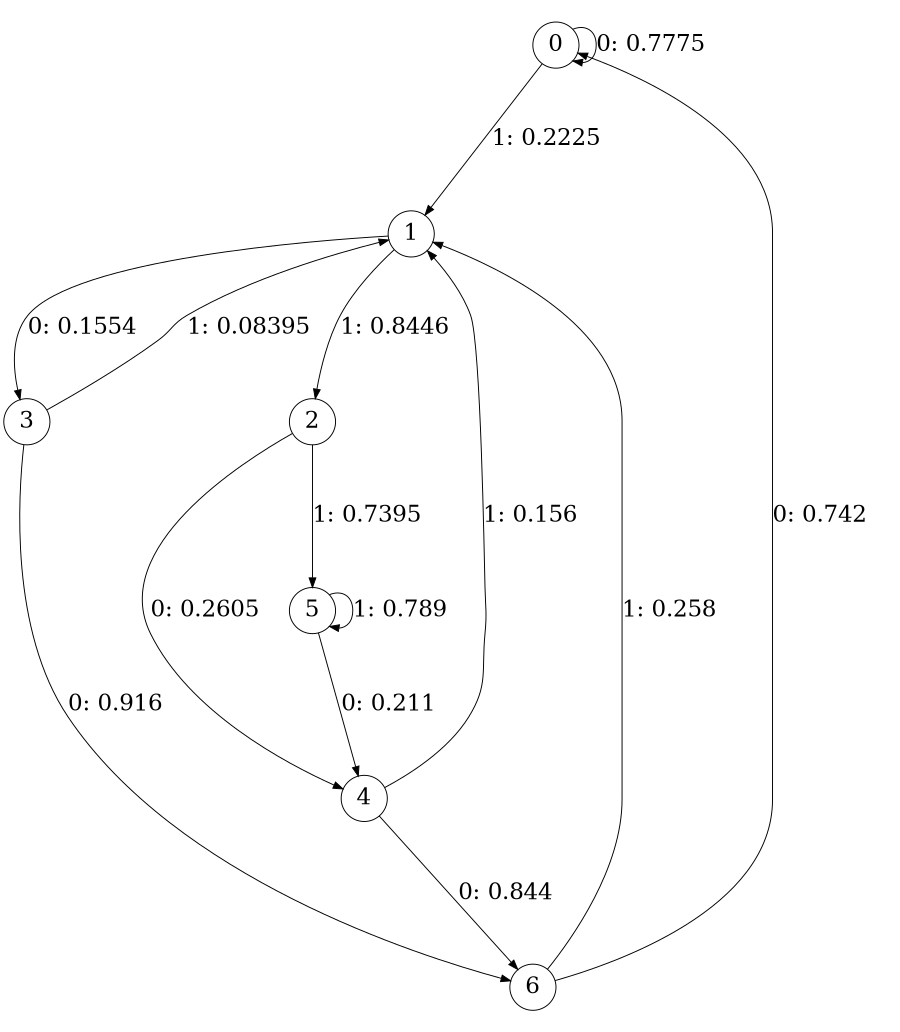 digraph "ch11faceL4" {
size = "6,8.5";
ratio = "fill";
node [shape = circle];
node [fontsize = 24];
edge [fontsize = 24];
0 -> 0 [label = "0: 0.7775   "];
0 -> 1 [label = "1: 0.2225   "];
1 -> 3 [label = "0: 0.1554   "];
1 -> 2 [label = "1: 0.8446   "];
2 -> 4 [label = "0: 0.2605   "];
2 -> 5 [label = "1: 0.7395   "];
3 -> 6 [label = "0: 0.916    "];
3 -> 1 [label = "1: 0.08395  "];
4 -> 6 [label = "0: 0.844    "];
4 -> 1 [label = "1: 0.156    "];
5 -> 4 [label = "0: 0.211    "];
5 -> 5 [label = "1: 0.789    "];
6 -> 0 [label = "0: 0.742    "];
6 -> 1 [label = "1: 0.258    "];
}